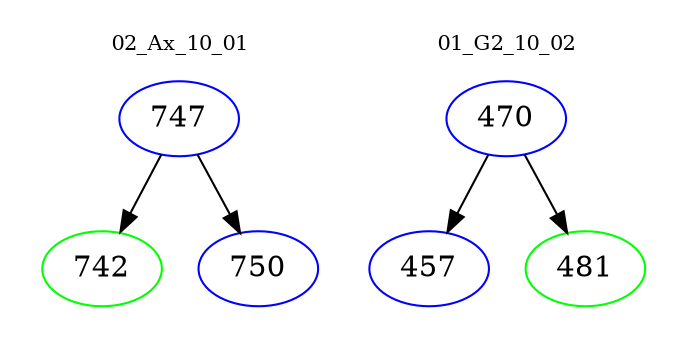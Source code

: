 digraph{
subgraph cluster_0 {
color = white
label = "02_Ax_10_01";
fontsize=10;
T0_747 [label="747", color="blue"]
T0_747 -> T0_742 [color="black"]
T0_742 [label="742", color="green"]
T0_747 -> T0_750 [color="black"]
T0_750 [label="750", color="blue"]
}
subgraph cluster_1 {
color = white
label = "01_G2_10_02";
fontsize=10;
T1_470 [label="470", color="blue"]
T1_470 -> T1_457 [color="black"]
T1_457 [label="457", color="blue"]
T1_470 -> T1_481 [color="black"]
T1_481 [label="481", color="green"]
}
}
